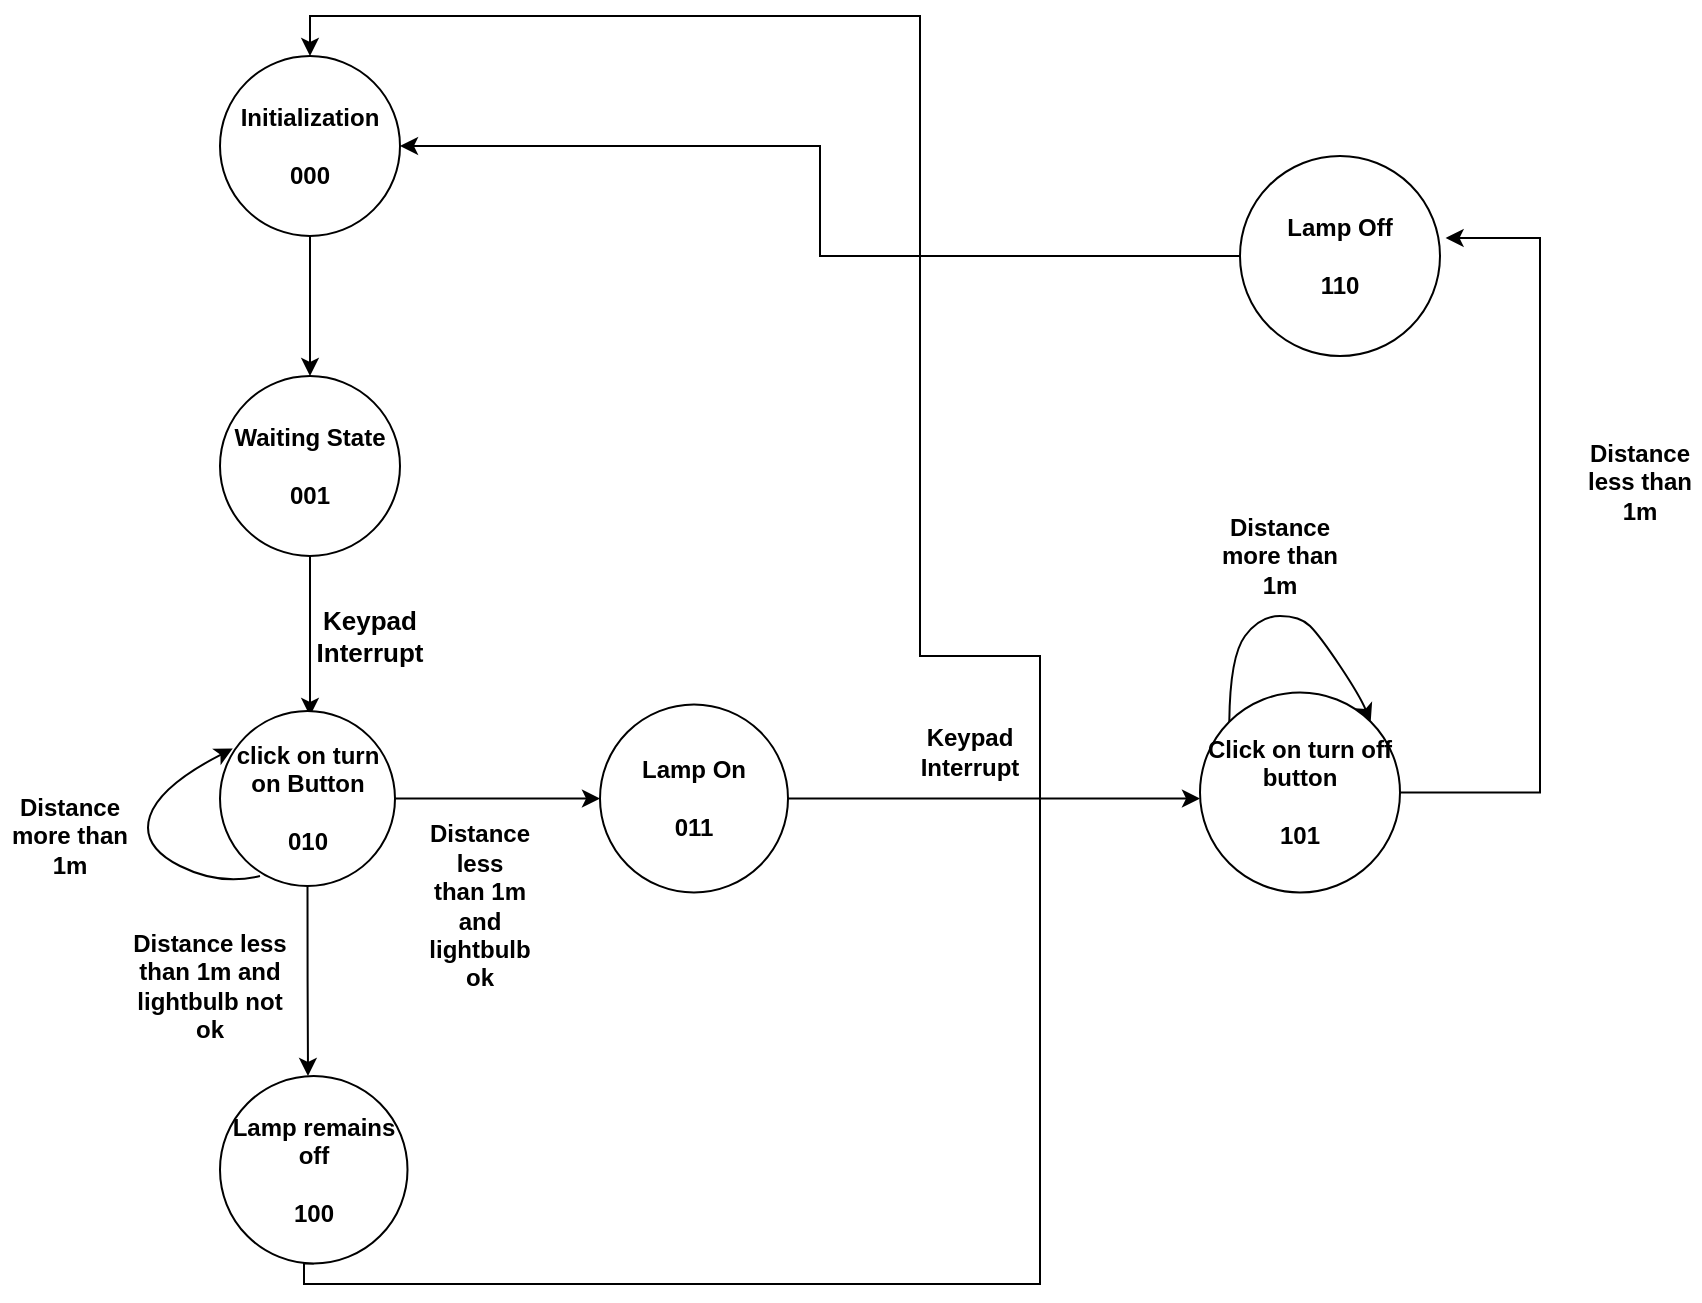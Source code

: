 <mxfile version="13.5.6" type="github">
  <diagram id="C5RBs43oDa-KdzZeNtuy" name="Page-1">
    <mxGraphModel dx="1038" dy="2886" grid="1" gridSize="10" guides="1" tooltips="1" connect="1" arrows="1" fold="1" page="1" pageScale="1" pageWidth="827" pageHeight="1169" math="0" shadow="0">
      <root>
        <mxCell id="WIyWlLk6GJQsqaUBKTNV-0" />
        <mxCell id="WIyWlLk6GJQsqaUBKTNV-1" parent="WIyWlLk6GJQsqaUBKTNV-0" />
        <mxCell id="OIHfa1k98YDZYsbXEpAn-5" style="edgeStyle=orthogonalEdgeStyle;rounded=0;orthogonalLoop=1;jettySize=auto;html=1;entryX=0.5;entryY=0;entryDx=0;entryDy=0;" parent="WIyWlLk6GJQsqaUBKTNV-1" source="OIHfa1k98YDZYsbXEpAn-4" target="OIHfa1k98YDZYsbXEpAn-6" edge="1">
          <mxGeometry relative="1" as="geometry">
            <mxPoint x="180" y="-2120" as="targetPoint" />
            <Array as="points" />
          </mxGeometry>
        </mxCell>
        <mxCell id="OIHfa1k98YDZYsbXEpAn-4" value="&lt;b&gt;Initialization&lt;br&gt;&lt;br&gt;000&lt;/b&gt;" style="ellipse;whiteSpace=wrap;html=1;aspect=fixed;" parent="WIyWlLk6GJQsqaUBKTNV-1" vertex="1">
          <mxGeometry x="130" y="-2270" width="90" height="90" as="geometry" />
        </mxCell>
        <mxCell id="OIHfa1k98YDZYsbXEpAn-7" style="edgeStyle=orthogonalEdgeStyle;rounded=0;orthogonalLoop=1;jettySize=auto;html=1;" parent="WIyWlLk6GJQsqaUBKTNV-1" source="OIHfa1k98YDZYsbXEpAn-6" edge="1">
          <mxGeometry relative="1" as="geometry">
            <mxPoint x="175" y="-1940" as="targetPoint" />
          </mxGeometry>
        </mxCell>
        <mxCell id="OIHfa1k98YDZYsbXEpAn-6" value="&lt;b&gt;Waiting State&lt;br&gt;&lt;br&gt;001&lt;/b&gt;" style="ellipse;whiteSpace=wrap;html=1;aspect=fixed;" parent="WIyWlLk6GJQsqaUBKTNV-1" vertex="1">
          <mxGeometry x="130" y="-2110" width="90" height="90" as="geometry" />
        </mxCell>
        <mxCell id="OIHfa1k98YDZYsbXEpAn-15" style="edgeStyle=orthogonalEdgeStyle;rounded=0;orthogonalLoop=1;jettySize=auto;html=1;entryX=0;entryY=0.5;entryDx=0;entryDy=0;" parent="WIyWlLk6GJQsqaUBKTNV-1" source="OIHfa1k98YDZYsbXEpAn-8" target="OIHfa1k98YDZYsbXEpAn-14" edge="1">
          <mxGeometry relative="1" as="geometry" />
        </mxCell>
        <mxCell id="OIHfa1k98YDZYsbXEpAn-19" style="edgeStyle=orthogonalEdgeStyle;rounded=0;orthogonalLoop=1;jettySize=auto;html=1;exitX=0.5;exitY=1;exitDx=0;exitDy=0;" parent="WIyWlLk6GJQsqaUBKTNV-1" source="OIHfa1k98YDZYsbXEpAn-8" edge="1">
          <mxGeometry relative="1" as="geometry">
            <mxPoint x="174" y="-1760" as="targetPoint" />
          </mxGeometry>
        </mxCell>
        <mxCell id="OIHfa1k98YDZYsbXEpAn-8" value="&lt;b&gt;click on turn on Button&lt;br&gt;&lt;br&gt;010&lt;/b&gt;" style="ellipse;whiteSpace=wrap;html=1;aspect=fixed;" parent="WIyWlLk6GJQsqaUBKTNV-1" vertex="1">
          <mxGeometry x="130" y="-1942.5" width="87.5" height="87.5" as="geometry" />
        </mxCell>
        <mxCell id="OIHfa1k98YDZYsbXEpAn-9" value="&lt;b&gt;&lt;font style=&quot;font-size: 13px&quot;&gt;Keypad Interrupt&lt;/font&gt;&lt;/b&gt;" style="text;html=1;strokeColor=none;fillColor=none;align=center;verticalAlign=middle;whiteSpace=wrap;rounded=0;" parent="WIyWlLk6GJQsqaUBKTNV-1" vertex="1">
          <mxGeometry x="180" y="-2000" width="50" height="40" as="geometry" />
        </mxCell>
        <mxCell id="OIHfa1k98YDZYsbXEpAn-11" value="&lt;b&gt;Distance more than 1m&lt;/b&gt;" style="text;html=1;strokeColor=none;fillColor=none;align=center;verticalAlign=middle;whiteSpace=wrap;rounded=0;" parent="WIyWlLk6GJQsqaUBKTNV-1" vertex="1">
          <mxGeometry x="20" y="-1905" width="70" height="50" as="geometry" />
        </mxCell>
        <mxCell id="OIHfa1k98YDZYsbXEpAn-13" value="" style="curved=1;endArrow=classic;html=1;entryX=0.073;entryY=0.214;entryDx=0;entryDy=0;entryPerimeter=0;" parent="WIyWlLk6GJQsqaUBKTNV-1" target="OIHfa1k98YDZYsbXEpAn-8" edge="1">
          <mxGeometry width="50" height="50" relative="1" as="geometry">
            <mxPoint x="150" y="-1860" as="sourcePoint" />
            <mxPoint x="130" y="-1920" as="targetPoint" />
            <Array as="points">
              <mxPoint x="130" y="-1855" />
              <mxPoint x="90" y="-1875" />
              <mxPoint x="100" y="-1905" />
            </Array>
          </mxGeometry>
        </mxCell>
        <mxCell id="e9hkAJSS3mY5aCH2O5ek-2" style="edgeStyle=orthogonalEdgeStyle;rounded=0;orthogonalLoop=1;jettySize=auto;html=1;" edge="1" parent="WIyWlLk6GJQsqaUBKTNV-1" source="OIHfa1k98YDZYsbXEpAn-14">
          <mxGeometry relative="1" as="geometry">
            <mxPoint x="620" y="-1898.75" as="targetPoint" />
          </mxGeometry>
        </mxCell>
        <mxCell id="OIHfa1k98YDZYsbXEpAn-14" value="&lt;b&gt;Lamp On&lt;br&gt;&lt;br&gt;011&lt;/b&gt;" style="ellipse;whiteSpace=wrap;html=1;aspect=fixed;" parent="WIyWlLk6GJQsqaUBKTNV-1" vertex="1">
          <mxGeometry x="320" y="-1945.75" width="94" height="94" as="geometry" />
        </mxCell>
        <mxCell id="OIHfa1k98YDZYsbXEpAn-17" value="&lt;b&gt;Distance less than 1m and lightbulb ok&lt;/b&gt;" style="text;html=1;strokeColor=none;fillColor=none;align=center;verticalAlign=middle;whiteSpace=wrap;rounded=0;" parent="WIyWlLk6GJQsqaUBKTNV-1" vertex="1">
          <mxGeometry x="240" y="-1855" width="40" height="20" as="geometry" />
        </mxCell>
        <mxCell id="OIHfa1k98YDZYsbXEpAn-22" style="edgeStyle=orthogonalEdgeStyle;rounded=0;orthogonalLoop=1;jettySize=auto;html=1;exitX=0.5;exitY=1;exitDx=0;exitDy=0;entryX=0.5;entryY=0;entryDx=0;entryDy=0;" parent="WIyWlLk6GJQsqaUBKTNV-1" source="OIHfa1k98YDZYsbXEpAn-20" target="OIHfa1k98YDZYsbXEpAn-4" edge="1">
          <mxGeometry relative="1" as="geometry">
            <Array as="points">
              <mxPoint x="172" y="-1656" />
              <mxPoint x="540" y="-1656" />
              <mxPoint x="540" y="-1970" />
              <mxPoint x="480" y="-1970" />
              <mxPoint x="480" y="-2290" />
              <mxPoint x="175" y="-2290" />
            </Array>
          </mxGeometry>
        </mxCell>
        <mxCell id="OIHfa1k98YDZYsbXEpAn-20" value="&lt;b&gt;Lamp remains off&lt;br&gt;&lt;br&gt;100&lt;/b&gt;" style="ellipse;whiteSpace=wrap;html=1;aspect=fixed;" parent="WIyWlLk6GJQsqaUBKTNV-1" vertex="1">
          <mxGeometry x="130" y="-1760" width="93.75" height="93.75" as="geometry" />
        </mxCell>
        <mxCell id="OIHfa1k98YDZYsbXEpAn-21" value="&lt;b&gt;Distance less than 1m and lightbulb not ok&lt;/b&gt;" style="text;html=1;strokeColor=none;fillColor=none;align=center;verticalAlign=middle;whiteSpace=wrap;rounded=0;" parent="WIyWlLk6GJQsqaUBKTNV-1" vertex="1">
          <mxGeometry x="80" y="-1835" width="90" height="60" as="geometry" />
        </mxCell>
        <mxCell id="e9hkAJSS3mY5aCH2O5ek-9" style="edgeStyle=orthogonalEdgeStyle;rounded=0;orthogonalLoop=1;jettySize=auto;html=1;exitX=1;exitY=0.5;exitDx=0;exitDy=0;entryX=1.028;entryY=0.41;entryDx=0;entryDy=0;entryPerimeter=0;" edge="1" parent="WIyWlLk6GJQsqaUBKTNV-1" source="e9hkAJSS3mY5aCH2O5ek-1" target="e9hkAJSS3mY5aCH2O5ek-8">
          <mxGeometry relative="1" as="geometry">
            <Array as="points">
              <mxPoint x="790" y="-1902" />
              <mxPoint x="790" y="-2179" />
            </Array>
          </mxGeometry>
        </mxCell>
        <mxCell id="e9hkAJSS3mY5aCH2O5ek-1" value="&lt;b&gt;Click on turn off button&lt;br&gt;&lt;br&gt;101&lt;/b&gt;" style="ellipse;whiteSpace=wrap;html=1;aspect=fixed;" vertex="1" parent="WIyWlLk6GJQsqaUBKTNV-1">
          <mxGeometry x="620" y="-1951.75" width="100" height="100" as="geometry" />
        </mxCell>
        <mxCell id="e9hkAJSS3mY5aCH2O5ek-3" value="&lt;b&gt;Keypad Interrupt&lt;/b&gt;" style="text;html=1;strokeColor=none;fillColor=none;align=center;verticalAlign=middle;whiteSpace=wrap;rounded=0;" vertex="1" parent="WIyWlLk6GJQsqaUBKTNV-1">
          <mxGeometry x="480" y="-1940" width="50" height="35" as="geometry" />
        </mxCell>
        <mxCell id="e9hkAJSS3mY5aCH2O5ek-5" value="" style="curved=1;endArrow=classic;html=1;entryX=1;entryY=0;entryDx=0;entryDy=0;exitX=0;exitY=0;exitDx=0;exitDy=0;" edge="1" parent="WIyWlLk6GJQsqaUBKTNV-1" source="e9hkAJSS3mY5aCH2O5ek-1" target="e9hkAJSS3mY5aCH2O5ek-1">
          <mxGeometry width="50" height="50" relative="1" as="geometry">
            <mxPoint x="680" y="-2050" as="sourcePoint" />
            <mxPoint x="730" y="-2100" as="targetPoint" />
            <Array as="points">
              <mxPoint x="635" y="-1970" />
              <mxPoint x="650" y="-1990" />
              <mxPoint x="670" y="-1990" />
              <mxPoint x="680" y="-1980" />
              <mxPoint x="700" y="-1950" />
            </Array>
          </mxGeometry>
        </mxCell>
        <mxCell id="e9hkAJSS3mY5aCH2O5ek-7" value="&lt;b&gt;Distance more than 1m&lt;/b&gt;" style="text;html=1;strokeColor=none;fillColor=none;align=center;verticalAlign=middle;whiteSpace=wrap;rounded=0;" vertex="1" parent="WIyWlLk6GJQsqaUBKTNV-1">
          <mxGeometry x="630" y="-2040" width="60" height="40" as="geometry" />
        </mxCell>
        <mxCell id="e9hkAJSS3mY5aCH2O5ek-11" style="edgeStyle=orthogonalEdgeStyle;rounded=0;orthogonalLoop=1;jettySize=auto;html=1;" edge="1" parent="WIyWlLk6GJQsqaUBKTNV-1" source="e9hkAJSS3mY5aCH2O5ek-8" target="OIHfa1k98YDZYsbXEpAn-4">
          <mxGeometry relative="1" as="geometry" />
        </mxCell>
        <mxCell id="e9hkAJSS3mY5aCH2O5ek-8" value="&lt;b&gt;Lamp Off&lt;br&gt;&lt;br&gt;110&lt;/b&gt;" style="ellipse;whiteSpace=wrap;html=1;aspect=fixed;" vertex="1" parent="WIyWlLk6GJQsqaUBKTNV-1">
          <mxGeometry x="640" y="-2220" width="100" height="100" as="geometry" />
        </mxCell>
        <mxCell id="e9hkAJSS3mY5aCH2O5ek-10" value="&lt;b&gt;Distance less than 1m&lt;/b&gt;" style="text;html=1;strokeColor=none;fillColor=none;align=center;verticalAlign=middle;whiteSpace=wrap;rounded=0;" vertex="1" parent="WIyWlLk6GJQsqaUBKTNV-1">
          <mxGeometry x="810" y="-2080" width="60" height="45" as="geometry" />
        </mxCell>
      </root>
    </mxGraphModel>
  </diagram>
</mxfile>
